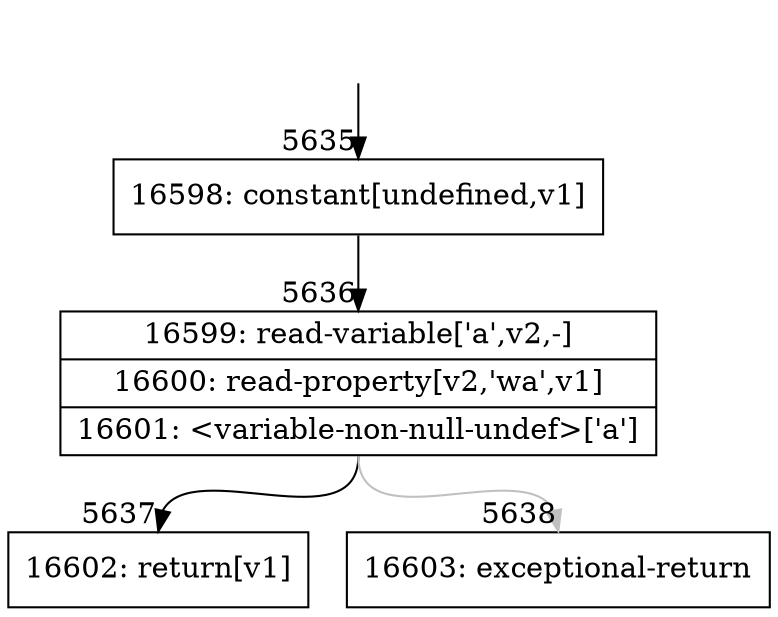 digraph {
rankdir="TD"
BB_entry465[shape=none,label=""];
BB_entry465 -> BB5635 [tailport=s, headport=n, headlabel="    5635"]
BB5635 [shape=record label="{16598: constant[undefined,v1]}" ] 
BB5635 -> BB5636 [tailport=s, headport=n, headlabel="      5636"]
BB5636 [shape=record label="{16599: read-variable['a',v2,-]|16600: read-property[v2,'wa',v1]|16601: \<variable-non-null-undef\>['a']}" ] 
BB5636 -> BB5637 [tailport=s, headport=n, headlabel="      5637"]
BB5636 -> BB5638 [tailport=s, headport=n, color=gray, headlabel="      5638"]
BB5637 [shape=record label="{16602: return[v1]}" ] 
BB5638 [shape=record label="{16603: exceptional-return}" ] 
}
